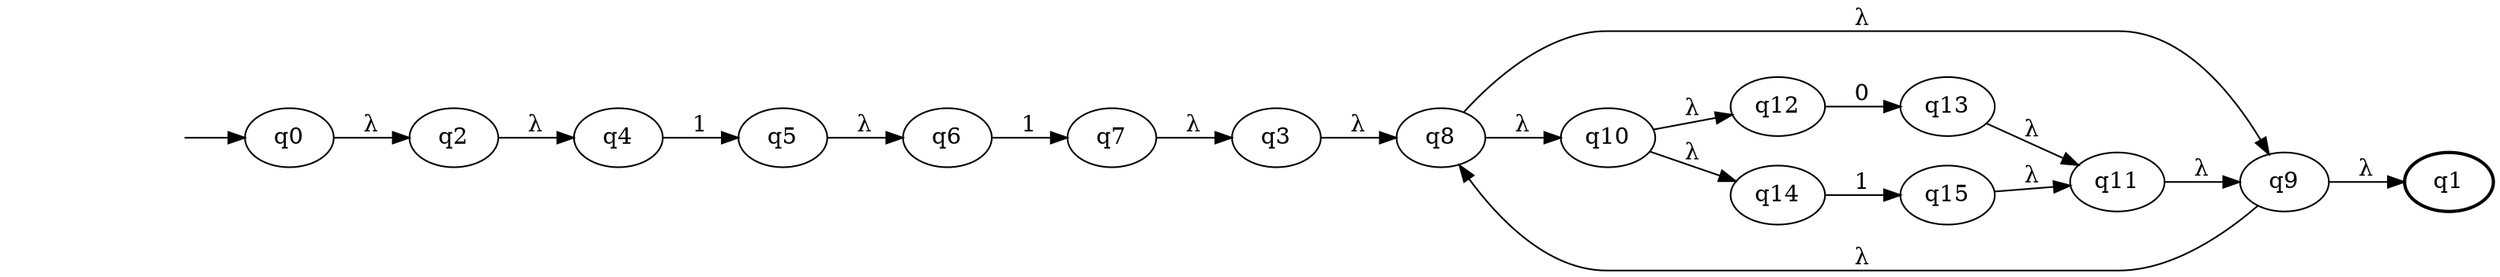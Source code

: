digraph p_afnd1O_concatenacion  { rankdir=LR;
	_invisible [style="invis"];
	q0;
	_invisible -> q0 ;
	q1 [penwidth="2"];
	q8;
	q9;
	q10;
	q11;
	q12;
	q13;
	q14;
	q15;
	q2;
	q3;
	q6;
	q7;
	q4;
	q5;
	q4 -> q5 [label="1"];
	q6 -> q7 [label="1"];
	q12 -> q13 [label="0"];
	q14 -> q15 [label="1"];
	q9 -> q1 [label="&lambda;"];
	q9 -> q8 [label="&lambda;"];
	q0 -> q2 [label="&lambda;"];
	q3 -> q8 [label="&lambda;"];
	q7 -> q3 [label="&lambda;"];
	q2 -> q4 [label="&lambda;"];
	q5 -> q6 [label="&lambda;"];
	q8 -> q10 [label="&lambda;"];
	q8 -> q9 [label="&lambda;"];
	q11 -> q9 [label="&lambda;"];
	q10 -> q12 [label="&lambda;"];
	q10 -> q14 [label="&lambda;"];
	q13 -> q11 [label="&lambda;"];
	q15 -> q11 [label="&lambda;"];
}